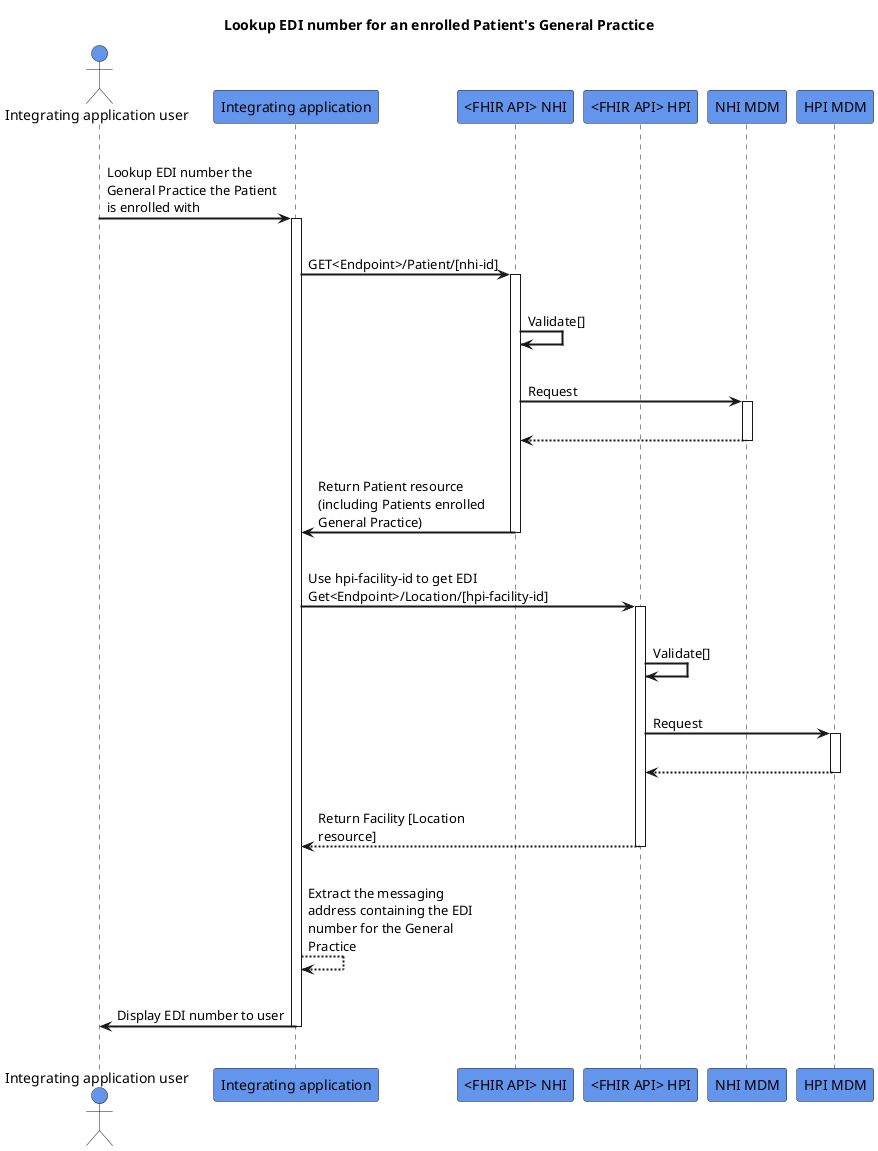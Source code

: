 @startuml
skinparam sequenceArrowThickness 2
skinparam roundcorner 5
skinparam maxmessagesize 180
skinparam sequenceParticipant bold
title Lookup EDI number for an enrolled Patient's General Practice
actor "Integrating application user" as User #CornflowerBlue
participant "Integrating application" as A #CornflowerBlue
participant "<FHIR API> NHI" as B #CornflowerBlue
participant "<FHIR API> HPI" as C #CornflowerBlue
participant "NHI MDM" as D #CornflowerBlue
participant "HPI MDM" as E #CornflowerBlue
|||
User -> A: Lookup EDI number the General Practice the Patient is enrolled with
activate A
|||
A -> B: GET<Endpoint>/Patient/[nhi-id]
activate B
|||
B -> B: Validate[]
|||
B -> D: Request
activate D
|||
D -[dashed]-> B:  
deactivate D
|||
B -> A: Return Patient resource (including Patients enrolled General Practice)
deactivate B
|||
A -> C: Use hpi-facility-id to get EDI Get<Endpoint>/Location/[hpi-facility-id]
activate C
|||
C -> C: Validate[]
|||
C -> E: Request
activate E
|||
E -[dashed]-> C:  
deactivate E
|||
C -[dashed]-> A:Return Facility [Location resource]
deactivate C
|||
A -[dashed]-> A: Extract the messaging address containing the EDI number for the General Practice
|||
A -> User: Display EDI number to user
deactivate A
|||
@enduml
